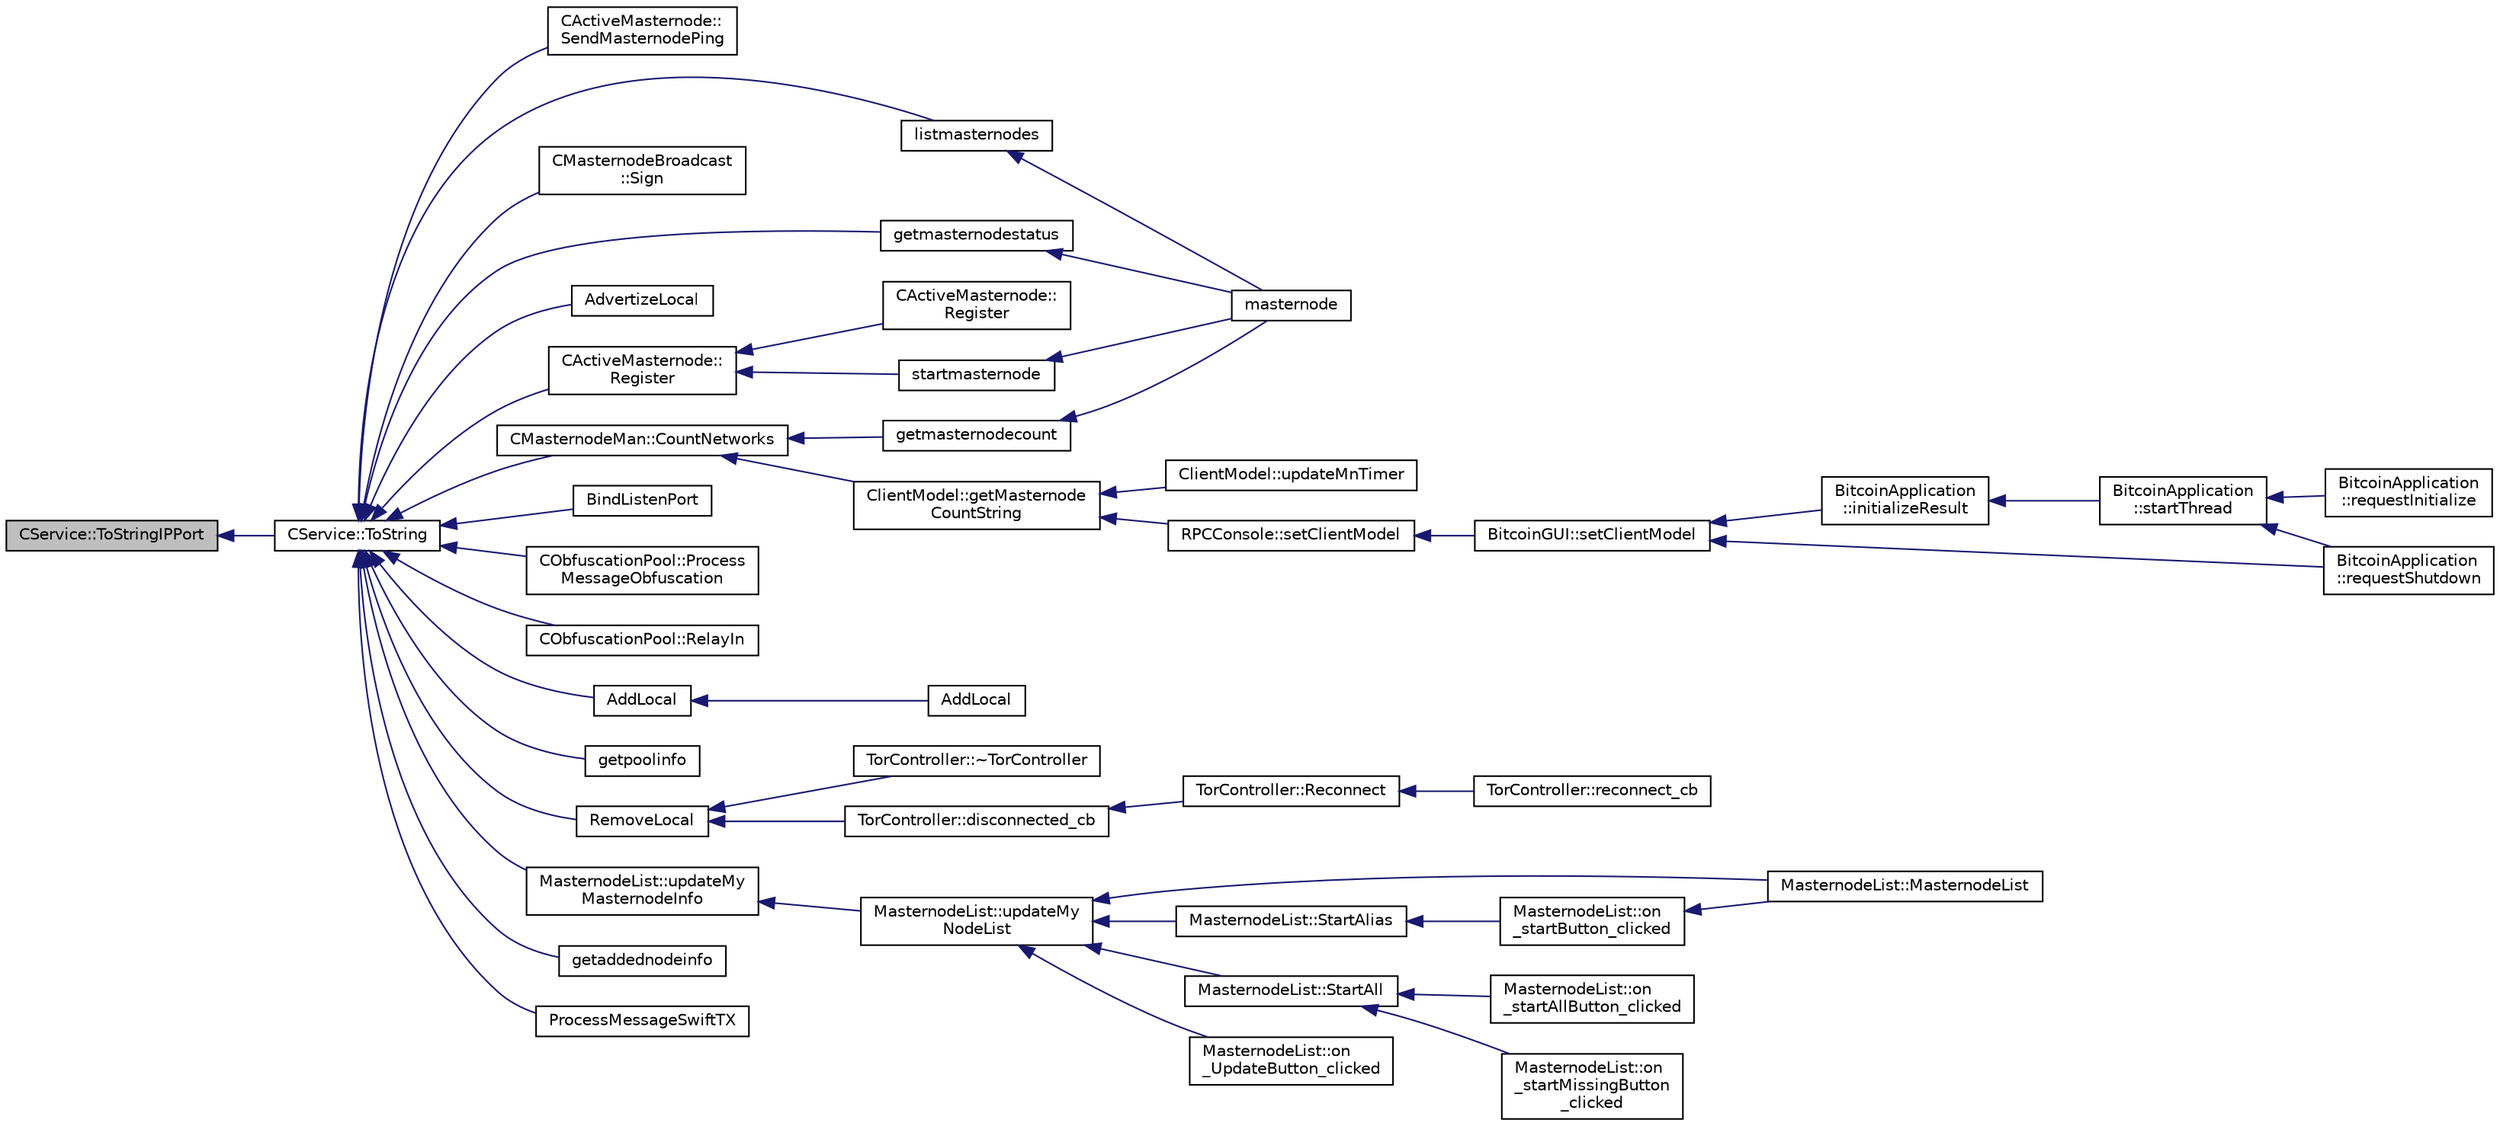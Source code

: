 digraph "CService::ToStringIPPort"
{
  edge [fontname="Helvetica",fontsize="10",labelfontname="Helvetica",labelfontsize="10"];
  node [fontname="Helvetica",fontsize="10",shape=record];
  rankdir="LR";
  Node183 [label="CService::ToStringIPPort",height=0.2,width=0.4,color="black", fillcolor="grey75", style="filled", fontcolor="black"];
  Node183 -> Node184 [dir="back",color="midnightblue",fontsize="10",style="solid",fontname="Helvetica"];
  Node184 [label="CService::ToString",height=0.2,width=0.4,color="black", fillcolor="white", style="filled",URL="$class_c_service.html#a225473158bc07c87a6a862160d73cfea"];
  Node184 -> Node185 [dir="back",color="midnightblue",fontsize="10",style="solid",fontname="Helvetica"];
  Node185 [label="CActiveMasternode::\lSendMasternodePing",height=0.2,width=0.4,color="black", fillcolor="white", style="filled",URL="$class_c_active_masternode.html#ae30a82106f2c0b6875344e39e49393c2",tooltip="Ping Masternode. "];
  Node184 -> Node186 [dir="back",color="midnightblue",fontsize="10",style="solid",fontname="Helvetica"];
  Node186 [label="CActiveMasternode::\lRegister",height=0.2,width=0.4,color="black", fillcolor="white", style="filled",URL="$class_c_active_masternode.html#ac53ffe35960cdf312e813de5942a9584",tooltip="Register any Masternode. "];
  Node186 -> Node187 [dir="back",color="midnightblue",fontsize="10",style="solid",fontname="Helvetica"];
  Node187 [label="CActiveMasternode::\lRegister",height=0.2,width=0.4,color="black", fillcolor="white", style="filled",URL="$class_c_active_masternode.html#a99e26870efec1ea98738cda1a5a85702",tooltip="Register remote Masternode. "];
  Node186 -> Node188 [dir="back",color="midnightblue",fontsize="10",style="solid",fontname="Helvetica"];
  Node188 [label="startmasternode",height=0.2,width=0.4,color="black", fillcolor="white", style="filled",URL="$rpcmasternode_8cpp.html#ab37c9f565d5d9dbb3e695422e3474b00"];
  Node188 -> Node189 [dir="back",color="midnightblue",fontsize="10",style="solid",fontname="Helvetica"];
  Node189 [label="masternode",height=0.2,width=0.4,color="black", fillcolor="white", style="filled",URL="$rpcmasternode_8cpp.html#a30609e443aeb47c29ed0878d16b1b5e1"];
  Node184 -> Node190 [dir="back",color="midnightblue",fontsize="10",style="solid",fontname="Helvetica"];
  Node190 [label="CMasternodeBroadcast\l::Sign",height=0.2,width=0.4,color="black", fillcolor="white", style="filled",URL="$class_c_masternode_broadcast.html#a60496c36bcb74c3f5516faac1a08b376"];
  Node184 -> Node191 [dir="back",color="midnightblue",fontsize="10",style="solid",fontname="Helvetica"];
  Node191 [label="CMasternodeMan::CountNetworks",height=0.2,width=0.4,color="black", fillcolor="white", style="filled",URL="$class_c_masternode_man.html#ad9c856855690a334742d7044c7166a2a"];
  Node191 -> Node192 [dir="back",color="midnightblue",fontsize="10",style="solid",fontname="Helvetica"];
  Node192 [label="ClientModel::getMasternode\lCountString",height=0.2,width=0.4,color="black", fillcolor="white", style="filled",URL="$class_client_model.html#ab8dae86e417c050723fee66420a333ed"];
  Node192 -> Node193 [dir="back",color="midnightblue",fontsize="10",style="solid",fontname="Helvetica"];
  Node193 [label="ClientModel::updateMnTimer",height=0.2,width=0.4,color="black", fillcolor="white", style="filled",URL="$class_client_model.html#a2c343f22834086eb6e6172dbcaf6426c"];
  Node192 -> Node194 [dir="back",color="midnightblue",fontsize="10",style="solid",fontname="Helvetica"];
  Node194 [label="RPCConsole::setClientModel",height=0.2,width=0.4,color="black", fillcolor="white", style="filled",URL="$class_r_p_c_console.html#a355349a33664a07628e9ca22a60f5fa7"];
  Node194 -> Node195 [dir="back",color="midnightblue",fontsize="10",style="solid",fontname="Helvetica"];
  Node195 [label="BitcoinGUI::setClientModel",height=0.2,width=0.4,color="black", fillcolor="white", style="filled",URL="$class_bitcoin_g_u_i.html#a99d71e1f8478ab937ce2522c8d3815e3",tooltip="Set the client model. "];
  Node195 -> Node196 [dir="back",color="midnightblue",fontsize="10",style="solid",fontname="Helvetica"];
  Node196 [label="BitcoinApplication\l::requestShutdown",height=0.2,width=0.4,color="black", fillcolor="white", style="filled",URL="$class_bitcoin_application.html#a37c560d4c04d14a6da151b82caf8888f",tooltip="Request core shutdown. "];
  Node195 -> Node197 [dir="back",color="midnightblue",fontsize="10",style="solid",fontname="Helvetica"];
  Node197 [label="BitcoinApplication\l::initializeResult",height=0.2,width=0.4,color="black", fillcolor="white", style="filled",URL="$class_bitcoin_application.html#aceb08b4063e4fb264cf11cf7f9edd969"];
  Node197 -> Node198 [dir="back",color="midnightblue",fontsize="10",style="solid",fontname="Helvetica"];
  Node198 [label="BitcoinApplication\l::startThread",height=0.2,width=0.4,color="black", fillcolor="white", style="filled",URL="$class_bitcoin_application.html#a61afce9356e452c53ad4c83f5ca19df8"];
  Node198 -> Node199 [dir="back",color="midnightblue",fontsize="10",style="solid",fontname="Helvetica"];
  Node199 [label="BitcoinApplication\l::requestInitialize",height=0.2,width=0.4,color="black", fillcolor="white", style="filled",URL="$class_bitcoin_application.html#ade19c44b87b00b6b19b433caf4c22ba6",tooltip="Request core initialization. "];
  Node198 -> Node196 [dir="back",color="midnightblue",fontsize="10",style="solid",fontname="Helvetica"];
  Node191 -> Node200 [dir="back",color="midnightblue",fontsize="10",style="solid",fontname="Helvetica"];
  Node200 [label="getmasternodecount",height=0.2,width=0.4,color="black", fillcolor="white", style="filled",URL="$rpcmasternode_8cpp.html#af5cafe7e6498c3c5629dfc95bbf8d6cd"];
  Node200 -> Node189 [dir="back",color="midnightblue",fontsize="10",style="solid",fontname="Helvetica"];
  Node184 -> Node201 [dir="back",color="midnightblue",fontsize="10",style="solid",fontname="Helvetica"];
  Node201 [label="AdvertizeLocal",height=0.2,width=0.4,color="black", fillcolor="white", style="filled",URL="$net_8h.html#a049abe300398a68bfbd8ec6afc6046a9"];
  Node184 -> Node202 [dir="back",color="midnightblue",fontsize="10",style="solid",fontname="Helvetica"];
  Node202 [label="AddLocal",height=0.2,width=0.4,color="black", fillcolor="white", style="filled",URL="$net_8h.html#a337d6af198a6b0d75f830e56da9b91e9"];
  Node202 -> Node203 [dir="back",color="midnightblue",fontsize="10",style="solid",fontname="Helvetica"];
  Node203 [label="AddLocal",height=0.2,width=0.4,color="black", fillcolor="white", style="filled",URL="$net_8h.html#abda4e8f87772f9a9d9d8f52a93791ffc"];
  Node184 -> Node204 [dir="back",color="midnightblue",fontsize="10",style="solid",fontname="Helvetica"];
  Node204 [label="RemoveLocal",height=0.2,width=0.4,color="black", fillcolor="white", style="filled",URL="$net_8h.html#a040c40f60af5f50a128fc1aac4cb5ebd"];
  Node204 -> Node205 [dir="back",color="midnightblue",fontsize="10",style="solid",fontname="Helvetica"];
  Node205 [label="TorController::~TorController",height=0.2,width=0.4,color="black", fillcolor="white", style="filled",URL="$class_tor_controller.html#a98c6b822f4a60da7847a974607b95963"];
  Node204 -> Node206 [dir="back",color="midnightblue",fontsize="10",style="solid",fontname="Helvetica"];
  Node206 [label="TorController::disconnected_cb",height=0.2,width=0.4,color="black", fillcolor="white", style="filled",URL="$class_tor_controller.html#a81392f33f0c7e069762668ec3a757075",tooltip="Callback after connection lost or failed connection attempt. "];
  Node206 -> Node207 [dir="back",color="midnightblue",fontsize="10",style="solid",fontname="Helvetica"];
  Node207 [label="TorController::Reconnect",height=0.2,width=0.4,color="black", fillcolor="white", style="filled",URL="$class_tor_controller.html#ae5d4304836fce79574ec540c5ada8269",tooltip="Reconnect, after getting disconnected. "];
  Node207 -> Node208 [dir="back",color="midnightblue",fontsize="10",style="solid",fontname="Helvetica"];
  Node208 [label="TorController::reconnect_cb",height=0.2,width=0.4,color="black", fillcolor="white", style="filled",URL="$class_tor_controller.html#a2fa9614b4fa0e24c57f443b3c56f835c",tooltip="Callback for reconnect timer. "];
  Node184 -> Node209 [dir="back",color="midnightblue",fontsize="10",style="solid",fontname="Helvetica"];
  Node209 [label="BindListenPort",height=0.2,width=0.4,color="black", fillcolor="white", style="filled",URL="$net_8cpp.html#a9aace0157891faf517375c634647029a"];
  Node184 -> Node210 [dir="back",color="midnightblue",fontsize="10",style="solid",fontname="Helvetica"];
  Node210 [label="CObfuscationPool::Process\lMessageObfuscation",height=0.2,width=0.4,color="black", fillcolor="white", style="filled",URL="$class_c_obfuscation_pool.html#a9018f786df376b190c391bbf774be9d6",tooltip="Process a Obfuscation message using the Obfuscation protocol. "];
  Node184 -> Node211 [dir="back",color="midnightblue",fontsize="10",style="solid",fontname="Helvetica"];
  Node211 [label="CObfuscationPool::RelayIn",height=0.2,width=0.4,color="black", fillcolor="white", style="filled",URL="$class_c_obfuscation_pool.html#ab49e7abe067bbc0b610a12750d4f5bf2"];
  Node184 -> Node212 [dir="back",color="midnightblue",fontsize="10",style="solid",fontname="Helvetica"];
  Node212 [label="MasternodeList::updateMy\lMasternodeInfo",height=0.2,width=0.4,color="black", fillcolor="white", style="filled",URL="$class_masternode_list.html#aab24be7fcf713ad32d557e163cbd3d8d"];
  Node212 -> Node213 [dir="back",color="midnightblue",fontsize="10",style="solid",fontname="Helvetica"];
  Node213 [label="MasternodeList::updateMy\lNodeList",height=0.2,width=0.4,color="black", fillcolor="white", style="filled",URL="$class_masternode_list.html#abfb8462c699669f75f7a8005089bdb0a"];
  Node213 -> Node214 [dir="back",color="midnightblue",fontsize="10",style="solid",fontname="Helvetica"];
  Node214 [label="MasternodeList::MasternodeList",height=0.2,width=0.4,color="black", fillcolor="white", style="filled",URL="$class_masternode_list.html#a341c2ce3e55eecb90f8733c72af375c4"];
  Node213 -> Node215 [dir="back",color="midnightblue",fontsize="10",style="solid",fontname="Helvetica"];
  Node215 [label="MasternodeList::StartAlias",height=0.2,width=0.4,color="black", fillcolor="white", style="filled",URL="$class_masternode_list.html#ab3a42d1c66f3b28e9843335d8ce0178d"];
  Node215 -> Node216 [dir="back",color="midnightblue",fontsize="10",style="solid",fontname="Helvetica"];
  Node216 [label="MasternodeList::on\l_startButton_clicked",height=0.2,width=0.4,color="black", fillcolor="white", style="filled",URL="$class_masternode_list.html#a4370755b1dcdbf4a9396108c2b7ae76a"];
  Node216 -> Node214 [dir="back",color="midnightblue",fontsize="10",style="solid",fontname="Helvetica"];
  Node213 -> Node217 [dir="back",color="midnightblue",fontsize="10",style="solid",fontname="Helvetica"];
  Node217 [label="MasternodeList::StartAll",height=0.2,width=0.4,color="black", fillcolor="white", style="filled",URL="$class_masternode_list.html#a0ebd5301adf7567e6a82550ba6d02ccc"];
  Node217 -> Node218 [dir="back",color="midnightblue",fontsize="10",style="solid",fontname="Helvetica"];
  Node218 [label="MasternodeList::on\l_startAllButton_clicked",height=0.2,width=0.4,color="black", fillcolor="white", style="filled",URL="$class_masternode_list.html#a12e7d7a66cc6ce787fb5de9babfd7358"];
  Node217 -> Node219 [dir="back",color="midnightblue",fontsize="10",style="solid",fontname="Helvetica"];
  Node219 [label="MasternodeList::on\l_startMissingButton\l_clicked",height=0.2,width=0.4,color="black", fillcolor="white", style="filled",URL="$class_masternode_list.html#a559cf1011eede788d0416c7390e25145"];
  Node213 -> Node220 [dir="back",color="midnightblue",fontsize="10",style="solid",fontname="Helvetica"];
  Node220 [label="MasternodeList::on\l_UpdateButton_clicked",height=0.2,width=0.4,color="black", fillcolor="white", style="filled",URL="$class_masternode_list.html#ac16494ee5cfb2ac1dfed8af6e5b8f443"];
  Node184 -> Node221 [dir="back",color="midnightblue",fontsize="10",style="solid",fontname="Helvetica"];
  Node221 [label="getpoolinfo",height=0.2,width=0.4,color="black", fillcolor="white", style="filled",URL="$rpcmasternode_8cpp.html#aea4471c128eb07bb1b70b4344ac38564"];
  Node184 -> Node222 [dir="back",color="midnightblue",fontsize="10",style="solid",fontname="Helvetica"];
  Node222 [label="listmasternodes",height=0.2,width=0.4,color="black", fillcolor="white", style="filled",URL="$rpcmasternode_8cpp.html#a7670cc32a8bffbd99760becd8d33357a"];
  Node222 -> Node189 [dir="back",color="midnightblue",fontsize="10",style="solid",fontname="Helvetica"];
  Node184 -> Node223 [dir="back",color="midnightblue",fontsize="10",style="solid",fontname="Helvetica"];
  Node223 [label="getmasternodestatus",height=0.2,width=0.4,color="black", fillcolor="white", style="filled",URL="$rpcmasternode_8cpp.html#abef23ff79746db353d81f356e3fe938e"];
  Node223 -> Node189 [dir="back",color="midnightblue",fontsize="10",style="solid",fontname="Helvetica"];
  Node184 -> Node224 [dir="back",color="midnightblue",fontsize="10",style="solid",fontname="Helvetica"];
  Node224 [label="getaddednodeinfo",height=0.2,width=0.4,color="black", fillcolor="white", style="filled",URL="$rpcnet_8cpp.html#a2a6994d3b180c8e9ce81e0da65a41bb3"];
  Node184 -> Node225 [dir="back",color="midnightblue",fontsize="10",style="solid",fontname="Helvetica"];
  Node225 [label="ProcessMessageSwiftTX",height=0.2,width=0.4,color="black", fillcolor="white", style="filled",URL="$swifttx_8h.html#a155e5c12fe35b2b4129c46ba9b66b06f"];
}

